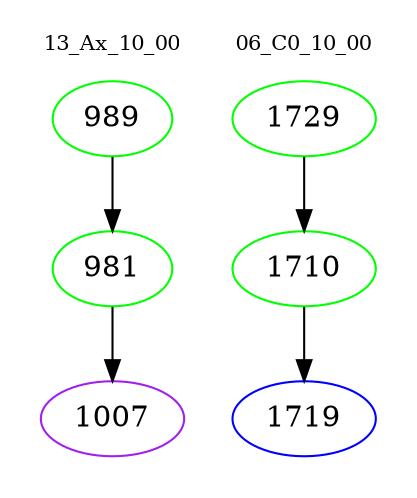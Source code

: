 digraph{
subgraph cluster_0 {
color = white
label = "13_Ax_10_00";
fontsize=10;
T0_989 [label="989", color="green"]
T0_989 -> T0_981 [color="black"]
T0_981 [label="981", color="green"]
T0_981 -> T0_1007 [color="black"]
T0_1007 [label="1007", color="purple"]
}
subgraph cluster_1 {
color = white
label = "06_C0_10_00";
fontsize=10;
T1_1729 [label="1729", color="green"]
T1_1729 -> T1_1710 [color="black"]
T1_1710 [label="1710", color="green"]
T1_1710 -> T1_1719 [color="black"]
T1_1719 [label="1719", color="blue"]
}
}
